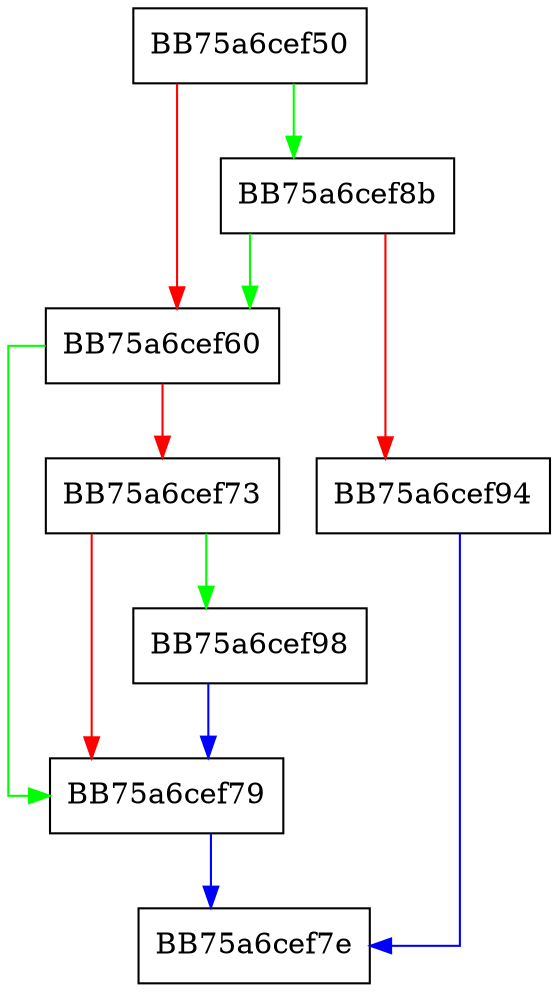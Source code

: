 digraph WdoDetectionThrottlingIntervalConfigEnd {
  node [shape="box"];
  graph [splines=ortho];
  BB75a6cef50 -> BB75a6cef8b [color="green"];
  BB75a6cef50 -> BB75a6cef60 [color="red"];
  BB75a6cef60 -> BB75a6cef79 [color="green"];
  BB75a6cef60 -> BB75a6cef73 [color="red"];
  BB75a6cef73 -> BB75a6cef98 [color="green"];
  BB75a6cef73 -> BB75a6cef79 [color="red"];
  BB75a6cef79 -> BB75a6cef7e [color="blue"];
  BB75a6cef8b -> BB75a6cef60 [color="green"];
  BB75a6cef8b -> BB75a6cef94 [color="red"];
  BB75a6cef94 -> BB75a6cef7e [color="blue"];
  BB75a6cef98 -> BB75a6cef79 [color="blue"];
}